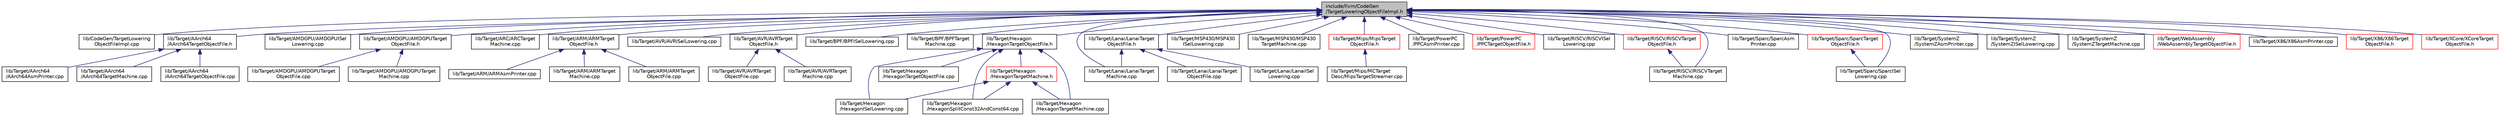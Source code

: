 digraph "include/llvm/CodeGen/TargetLoweringObjectFileImpl.h"
{
 // LATEX_PDF_SIZE
  bgcolor="transparent";
  edge [fontname="Helvetica",fontsize="10",labelfontname="Helvetica",labelfontsize="10"];
  node [fontname="Helvetica",fontsize="10",shape="box"];
  Node1 [label="include/llvm/CodeGen\l/TargetLoweringObjectFileImpl.h",height=0.2,width=0.4,color="black", fillcolor="grey75", style="filled", fontcolor="black",tooltip=" "];
  Node1 -> Node2 [dir="back",color="midnightblue",fontsize="10",style="solid",fontname="Helvetica"];
  Node2 [label="lib/CodeGen/TargetLowering\lObjectFileImpl.cpp",height=0.2,width=0.4,color="black",URL="$TargetLoweringObjectFileImpl_8cpp.html",tooltip=" "];
  Node1 -> Node3 [dir="back",color="midnightblue",fontsize="10",style="solid",fontname="Helvetica"];
  Node3 [label="lib/Target/AArch64\l/AArch64TargetObjectFile.h",height=0.2,width=0.4,color="black",URL="$AArch64TargetObjectFile_8h.html",tooltip=" "];
  Node3 -> Node4 [dir="back",color="midnightblue",fontsize="10",style="solid",fontname="Helvetica"];
  Node4 [label="lib/Target/AArch64\l/AArch64AsmPrinter.cpp",height=0.2,width=0.4,color="black",URL="$AArch64AsmPrinter_8cpp.html",tooltip=" "];
  Node3 -> Node5 [dir="back",color="midnightblue",fontsize="10",style="solid",fontname="Helvetica"];
  Node5 [label="lib/Target/AArch64\l/AArch64TargetMachine.cpp",height=0.2,width=0.4,color="black",URL="$AArch64TargetMachine_8cpp.html",tooltip=" "];
  Node3 -> Node6 [dir="back",color="midnightblue",fontsize="10",style="solid",fontname="Helvetica"];
  Node6 [label="lib/Target/AArch64\l/AArch64TargetObjectFile.cpp",height=0.2,width=0.4,color="black",URL="$AArch64TargetObjectFile_8cpp.html",tooltip=" "];
  Node1 -> Node7 [dir="back",color="midnightblue",fontsize="10",style="solid",fontname="Helvetica"];
  Node7 [label="lib/Target/AMDGPU/AMDGPUISel\lLowering.cpp",height=0.2,width=0.4,color="black",URL="$AMDGPUISelLowering_8cpp.html",tooltip="This is the parent TargetLowering class for hardware code gen targets."];
  Node1 -> Node8 [dir="back",color="midnightblue",fontsize="10",style="solid",fontname="Helvetica"];
  Node8 [label="lib/Target/AMDGPU/AMDGPUTarget\lObjectFile.h",height=0.2,width=0.4,color="black",URL="$AMDGPUTargetObjectFile_8h.html",tooltip="This file declares the AMDGPU-specific subclass of TargetLoweringObjectFile."];
  Node8 -> Node9 [dir="back",color="midnightblue",fontsize="10",style="solid",fontname="Helvetica"];
  Node9 [label="lib/Target/AMDGPU/AMDGPUTarget\lMachine.cpp",height=0.2,width=0.4,color="black",URL="$AMDGPUTargetMachine_8cpp.html",tooltip="The AMDGPU target machine contains all of the hardware specific information needed to emit code for R..."];
  Node8 -> Node10 [dir="back",color="midnightblue",fontsize="10",style="solid",fontname="Helvetica"];
  Node10 [label="lib/Target/AMDGPU/AMDGPUTarget\lObjectFile.cpp",height=0.2,width=0.4,color="black",URL="$AMDGPUTargetObjectFile_8cpp.html",tooltip=" "];
  Node1 -> Node11 [dir="back",color="midnightblue",fontsize="10",style="solid",fontname="Helvetica"];
  Node11 [label="lib/Target/ARC/ARCTarget\lMachine.cpp",height=0.2,width=0.4,color="black",URL="$ARCTargetMachine_8cpp.html",tooltip=" "];
  Node1 -> Node12 [dir="back",color="midnightblue",fontsize="10",style="solid",fontname="Helvetica"];
  Node12 [label="lib/Target/ARM/ARMTarget\lObjectFile.h",height=0.2,width=0.4,color="black",URL="$ARMTargetObjectFile_8h.html",tooltip=" "];
  Node12 -> Node13 [dir="back",color="midnightblue",fontsize="10",style="solid",fontname="Helvetica"];
  Node13 [label="lib/Target/ARM/ARMAsmPrinter.cpp",height=0.2,width=0.4,color="black",URL="$ARMAsmPrinter_8cpp.html",tooltip=" "];
  Node12 -> Node14 [dir="back",color="midnightblue",fontsize="10",style="solid",fontname="Helvetica"];
  Node14 [label="lib/Target/ARM/ARMTarget\lMachine.cpp",height=0.2,width=0.4,color="black",URL="$ARMTargetMachine_8cpp.html",tooltip=" "];
  Node12 -> Node15 [dir="back",color="midnightblue",fontsize="10",style="solid",fontname="Helvetica"];
  Node15 [label="lib/Target/ARM/ARMTarget\lObjectFile.cpp",height=0.2,width=0.4,color="black",URL="$ARMTargetObjectFile_8cpp.html",tooltip=" "];
  Node1 -> Node16 [dir="back",color="midnightblue",fontsize="10",style="solid",fontname="Helvetica"];
  Node16 [label="lib/Target/AVR/AVRISelLowering.cpp",height=0.2,width=0.4,color="black",URL="$AVRISelLowering_8cpp.html",tooltip=" "];
  Node1 -> Node17 [dir="back",color="midnightblue",fontsize="10",style="solid",fontname="Helvetica"];
  Node17 [label="lib/Target/AVR/AVRTarget\lObjectFile.h",height=0.2,width=0.4,color="black",URL="$AVRTargetObjectFile_8h.html",tooltip=" "];
  Node17 -> Node18 [dir="back",color="midnightblue",fontsize="10",style="solid",fontname="Helvetica"];
  Node18 [label="lib/Target/AVR/AVRTarget\lMachine.cpp",height=0.2,width=0.4,color="black",URL="$AVRTargetMachine_8cpp.html",tooltip=" "];
  Node17 -> Node19 [dir="back",color="midnightblue",fontsize="10",style="solid",fontname="Helvetica"];
  Node19 [label="lib/Target/AVR/AVRTarget\lObjectFile.cpp",height=0.2,width=0.4,color="black",URL="$AVRTargetObjectFile_8cpp.html",tooltip=" "];
  Node1 -> Node20 [dir="back",color="midnightblue",fontsize="10",style="solid",fontname="Helvetica"];
  Node20 [label="lib/Target/BPF/BPFISelLowering.cpp",height=0.2,width=0.4,color="black",URL="$BPFISelLowering_8cpp.html",tooltip=" "];
  Node1 -> Node21 [dir="back",color="midnightblue",fontsize="10",style="solid",fontname="Helvetica"];
  Node21 [label="lib/Target/BPF/BPFTarget\lMachine.cpp",height=0.2,width=0.4,color="black",URL="$BPFTargetMachine_8cpp.html",tooltip=" "];
  Node1 -> Node22 [dir="back",color="midnightblue",fontsize="10",style="solid",fontname="Helvetica"];
  Node22 [label="lib/Target/Hexagon\l/HexagonTargetObjectFile.h",height=0.2,width=0.4,color="black",URL="$HexagonTargetObjectFile_8h.html",tooltip=" "];
  Node22 -> Node23 [dir="back",color="midnightblue",fontsize="10",style="solid",fontname="Helvetica"];
  Node23 [label="lib/Target/Hexagon\l/HexagonISelLowering.cpp",height=0.2,width=0.4,color="black",URL="$HexagonISelLowering_8cpp.html",tooltip=" "];
  Node22 -> Node24 [dir="back",color="midnightblue",fontsize="10",style="solid",fontname="Helvetica"];
  Node24 [label="lib/Target/Hexagon\l/HexagonSplitConst32AndConst64.cpp",height=0.2,width=0.4,color="black",URL="$HexagonSplitConst32AndConst64_8cpp.html",tooltip=" "];
  Node22 -> Node25 [dir="back",color="midnightblue",fontsize="10",style="solid",fontname="Helvetica"];
  Node25 [label="lib/Target/Hexagon\l/HexagonTargetMachine.cpp",height=0.2,width=0.4,color="black",URL="$HexagonTargetMachine_8cpp.html",tooltip=" "];
  Node22 -> Node26 [dir="back",color="midnightblue",fontsize="10",style="solid",fontname="Helvetica"];
  Node26 [label="lib/Target/Hexagon\l/HexagonTargetMachine.h",height=0.2,width=0.4,color="red",URL="$HexagonTargetMachine_8h.html",tooltip=" "];
  Node26 -> Node23 [dir="back",color="midnightblue",fontsize="10",style="solid",fontname="Helvetica"];
  Node26 -> Node24 [dir="back",color="midnightblue",fontsize="10",style="solid",fontname="Helvetica"];
  Node26 -> Node25 [dir="back",color="midnightblue",fontsize="10",style="solid",fontname="Helvetica"];
  Node22 -> Node37 [dir="back",color="midnightblue",fontsize="10",style="solid",fontname="Helvetica"];
  Node37 [label="lib/Target/Hexagon\l/HexagonTargetObjectFile.cpp",height=0.2,width=0.4,color="black",URL="$HexagonTargetObjectFile_8cpp.html",tooltip=" "];
  Node1 -> Node38 [dir="back",color="midnightblue",fontsize="10",style="solid",fontname="Helvetica"];
  Node38 [label="lib/Target/Lanai/LanaiTarget\lMachine.cpp",height=0.2,width=0.4,color="black",URL="$LanaiTargetMachine_8cpp.html",tooltip=" "];
  Node1 -> Node39 [dir="back",color="midnightblue",fontsize="10",style="solid",fontname="Helvetica"];
  Node39 [label="lib/Target/Lanai/LanaiTarget\lObjectFile.h",height=0.2,width=0.4,color="black",URL="$LanaiTargetObjectFile_8h.html",tooltip=" "];
  Node39 -> Node40 [dir="back",color="midnightblue",fontsize="10",style="solid",fontname="Helvetica"];
  Node40 [label="lib/Target/Lanai/LanaiISel\lLowering.cpp",height=0.2,width=0.4,color="black",URL="$LanaiISelLowering_8cpp.html",tooltip=" "];
  Node39 -> Node38 [dir="back",color="midnightblue",fontsize="10",style="solid",fontname="Helvetica"];
  Node39 -> Node41 [dir="back",color="midnightblue",fontsize="10",style="solid",fontname="Helvetica"];
  Node41 [label="lib/Target/Lanai/LanaiTarget\lObjectFile.cpp",height=0.2,width=0.4,color="black",URL="$LanaiTargetObjectFile_8cpp.html",tooltip=" "];
  Node1 -> Node42 [dir="back",color="midnightblue",fontsize="10",style="solid",fontname="Helvetica"];
  Node42 [label="lib/Target/MSP430/MSP430\lISelLowering.cpp",height=0.2,width=0.4,color="black",URL="$MSP430ISelLowering_8cpp.html",tooltip=" "];
  Node1 -> Node43 [dir="back",color="midnightblue",fontsize="10",style="solid",fontname="Helvetica"];
  Node43 [label="lib/Target/MSP430/MSP430\lTargetMachine.cpp",height=0.2,width=0.4,color="black",URL="$MSP430TargetMachine_8cpp.html",tooltip=" "];
  Node1 -> Node44 [dir="back",color="midnightblue",fontsize="10",style="solid",fontname="Helvetica"];
  Node44 [label="lib/Target/Mips/MipsTarget\lObjectFile.h",height=0.2,width=0.4,color="red",URL="$MipsTargetObjectFile_8h.html",tooltip=" "];
  Node44 -> Node45 [dir="back",color="midnightblue",fontsize="10",style="solid",fontname="Helvetica"];
  Node45 [label="lib/Target/Mips/MCTarget\lDesc/MipsTargetStreamer.cpp",height=0.2,width=0.4,color="black",URL="$MipsTargetStreamer_8cpp.html",tooltip=" "];
  Node1 -> Node49 [dir="back",color="midnightblue",fontsize="10",style="solid",fontname="Helvetica"];
  Node49 [label="lib/Target/PowerPC\l/PPCAsmPrinter.cpp",height=0.2,width=0.4,color="black",URL="$PPCAsmPrinter_8cpp.html",tooltip=" "];
  Node1 -> Node50 [dir="back",color="midnightblue",fontsize="10",style="solid",fontname="Helvetica"];
  Node50 [label="lib/Target/PowerPC\l/PPCTargetObjectFile.h",height=0.2,width=0.4,color="red",URL="$PPCTargetObjectFile_8h.html",tooltip=" "];
  Node1 -> Node53 [dir="back",color="midnightblue",fontsize="10",style="solid",fontname="Helvetica"];
  Node53 [label="lib/Target/RISCV/RISCVISel\lLowering.cpp",height=0.2,width=0.4,color="black",URL="$RISCVISelLowering_8cpp.html",tooltip=" "];
  Node1 -> Node54 [dir="back",color="midnightblue",fontsize="10",style="solid",fontname="Helvetica"];
  Node54 [label="lib/Target/RISCV/RISCVTarget\lMachine.cpp",height=0.2,width=0.4,color="black",URL="$RISCVTargetMachine_8cpp.html",tooltip=" "];
  Node1 -> Node55 [dir="back",color="midnightblue",fontsize="10",style="solid",fontname="Helvetica"];
  Node55 [label="lib/Target/RISCV/RISCVTarget\lObjectFile.h",height=0.2,width=0.4,color="red",URL="$RISCVTargetObjectFile_8h.html",tooltip=" "];
  Node55 -> Node54 [dir="back",color="midnightblue",fontsize="10",style="solid",fontname="Helvetica"];
  Node1 -> Node57 [dir="back",color="midnightblue",fontsize="10",style="solid",fontname="Helvetica"];
  Node57 [label="lib/Target/Sparc/SparcAsm\lPrinter.cpp",height=0.2,width=0.4,color="black",URL="$SparcAsmPrinter_8cpp.html",tooltip=" "];
  Node1 -> Node58 [dir="back",color="midnightblue",fontsize="10",style="solid",fontname="Helvetica"];
  Node58 [label="lib/Target/Sparc/SparcISel\lLowering.cpp",height=0.2,width=0.4,color="black",URL="$SparcISelLowering_8cpp.html",tooltip=" "];
  Node1 -> Node59 [dir="back",color="midnightblue",fontsize="10",style="solid",fontname="Helvetica"];
  Node59 [label="lib/Target/Sparc/SparcTarget\lObjectFile.h",height=0.2,width=0.4,color="red",URL="$SparcTargetObjectFile_8h.html",tooltip=" "];
  Node59 -> Node58 [dir="back",color="midnightblue",fontsize="10",style="solid",fontname="Helvetica"];
  Node1 -> Node62 [dir="back",color="midnightblue",fontsize="10",style="solid",fontname="Helvetica"];
  Node62 [label="lib/Target/SystemZ\l/SystemZAsmPrinter.cpp",height=0.2,width=0.4,color="black",URL="$SystemZAsmPrinter_8cpp.html",tooltip=" "];
  Node1 -> Node63 [dir="back",color="midnightblue",fontsize="10",style="solid",fontname="Helvetica"];
  Node63 [label="lib/Target/SystemZ\l/SystemZISelLowering.cpp",height=0.2,width=0.4,color="black",URL="$SystemZISelLowering_8cpp.html",tooltip=" "];
  Node1 -> Node64 [dir="back",color="midnightblue",fontsize="10",style="solid",fontname="Helvetica"];
  Node64 [label="lib/Target/SystemZ\l/SystemZTargetMachine.cpp",height=0.2,width=0.4,color="black",URL="$SystemZTargetMachine_8cpp.html",tooltip=" "];
  Node1 -> Node65 [dir="back",color="midnightblue",fontsize="10",style="solid",fontname="Helvetica"];
  Node65 [label="lib/Target/WebAssembly\l/WebAssemblyTargetObjectFile.h",height=0.2,width=0.4,color="red",URL="$WebAssemblyTargetObjectFile_8h.html",tooltip="This file declares the WebAssembly-specific subclass of TargetLoweringObjectFile."];
  Node1 -> Node68 [dir="back",color="midnightblue",fontsize="10",style="solid",fontname="Helvetica"];
  Node68 [label="lib/Target/X86/X86AsmPrinter.cpp",height=0.2,width=0.4,color="black",URL="$X86AsmPrinter_8cpp.html",tooltip=" "];
  Node1 -> Node69 [dir="back",color="midnightblue",fontsize="10",style="solid",fontname="Helvetica"];
  Node69 [label="lib/Target/X86/X86Target\lObjectFile.h",height=0.2,width=0.4,color="red",URL="$X86TargetObjectFile_8h.html",tooltip=" "];
  Node1 -> Node73 [dir="back",color="midnightblue",fontsize="10",style="solid",fontname="Helvetica"];
  Node73 [label="lib/Target/XCore/XCoreTarget\lObjectFile.h",height=0.2,width=0.4,color="red",URL="$XCoreTargetObjectFile_8h.html",tooltip=" "];
}
